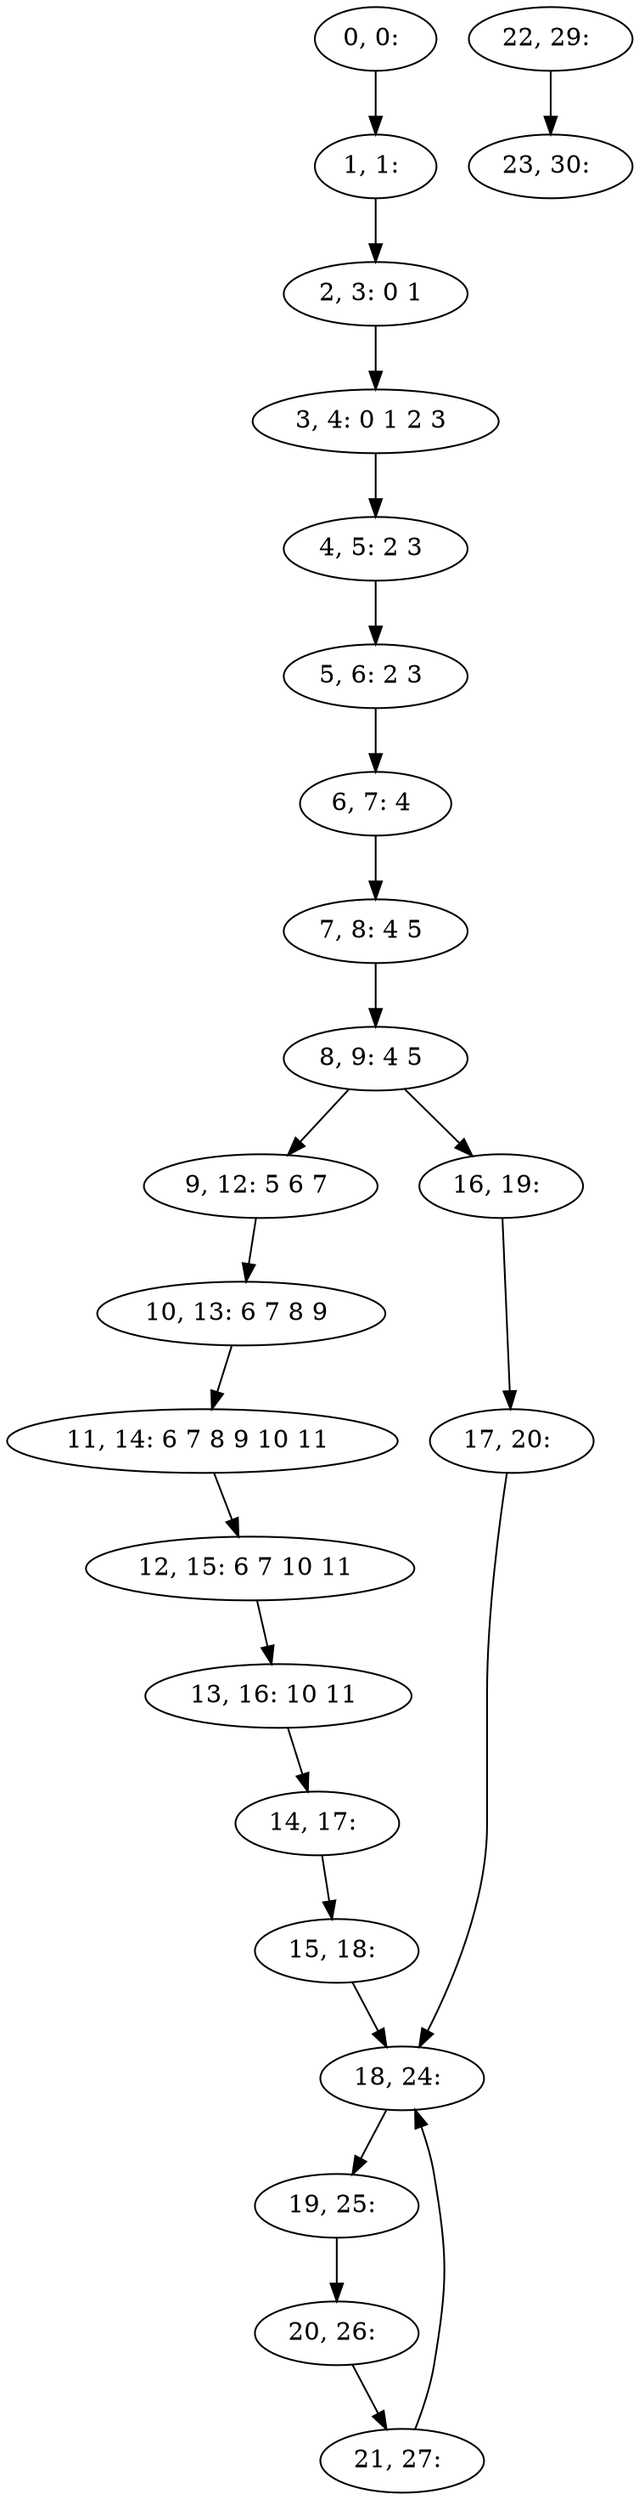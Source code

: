 digraph G {
0[label="0, 0: "];
1[label="1, 1: "];
2[label="2, 3: 0 1 "];
3[label="3, 4: 0 1 2 3 "];
4[label="4, 5: 2 3 "];
5[label="5, 6: 2 3 "];
6[label="6, 7: 4 "];
7[label="7, 8: 4 5 "];
8[label="8, 9: 4 5 "];
9[label="9, 12: 5 6 7 "];
10[label="10, 13: 6 7 8 9 "];
11[label="11, 14: 6 7 8 9 10 11 "];
12[label="12, 15: 6 7 10 11 "];
13[label="13, 16: 10 11 "];
14[label="14, 17: "];
15[label="15, 18: "];
16[label="16, 19: "];
17[label="17, 20: "];
18[label="18, 24: "];
19[label="19, 25: "];
20[label="20, 26: "];
21[label="21, 27: "];
22[label="22, 29: "];
23[label="23, 30: "];
0->1 ;
1->2 ;
2->3 ;
3->4 ;
4->5 ;
5->6 ;
6->7 ;
7->8 ;
8->9 ;
8->16 ;
9->10 ;
10->11 ;
11->12 ;
12->13 ;
13->14 ;
14->15 ;
15->18 ;
16->17 ;
17->18 ;
18->19 ;
19->20 ;
20->21 ;
21->18 ;
22->23 ;
}
